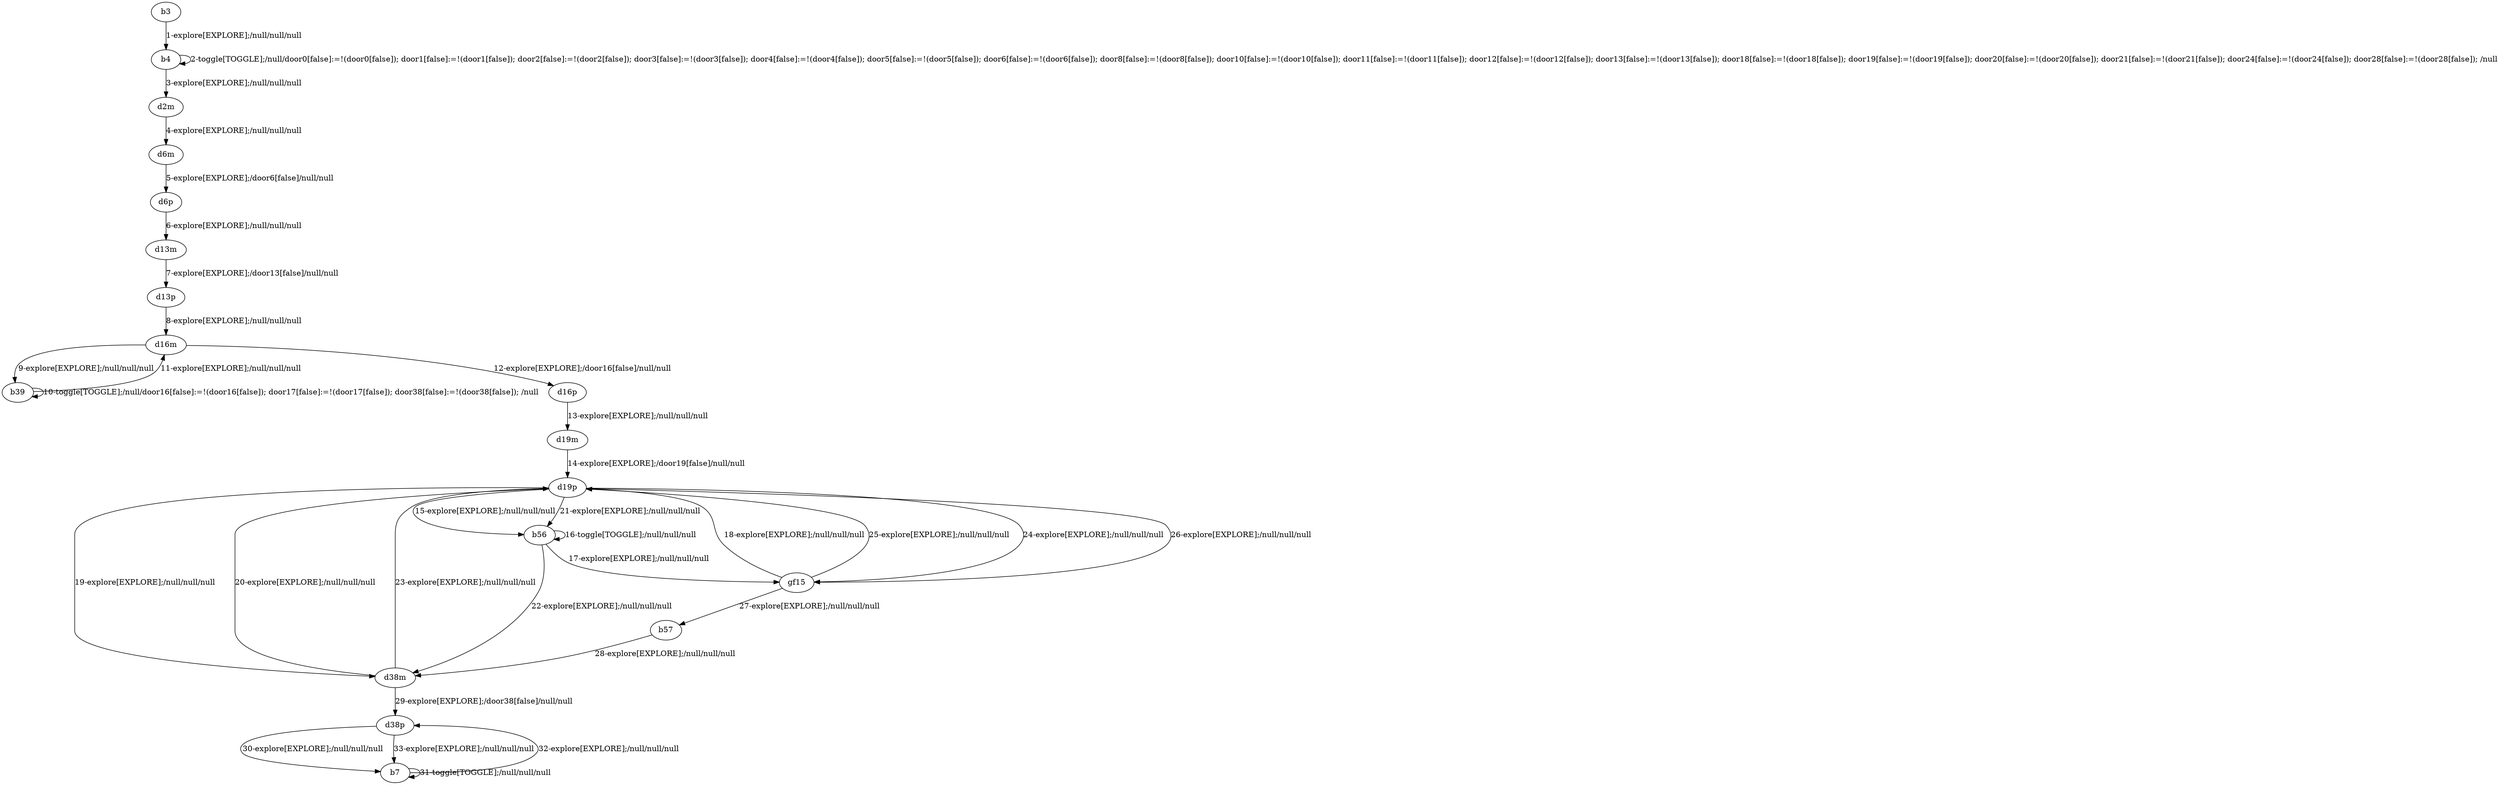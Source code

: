 # Total number of goals covered by this test: 1
# b7 --> d38p

digraph g {
"b3" -> "b4" [label = "1-explore[EXPLORE];/null/null/null"];
"b4" -> "b4" [label = "2-toggle[TOGGLE];/null/door0[false]:=!(door0[false]); door1[false]:=!(door1[false]); door2[false]:=!(door2[false]); door3[false]:=!(door3[false]); door4[false]:=!(door4[false]); door5[false]:=!(door5[false]); door6[false]:=!(door6[false]); door8[false]:=!(door8[false]); door10[false]:=!(door10[false]); door11[false]:=!(door11[false]); door12[false]:=!(door12[false]); door13[false]:=!(door13[false]); door18[false]:=!(door18[false]); door19[false]:=!(door19[false]); door20[false]:=!(door20[false]); door21[false]:=!(door21[false]); door24[false]:=!(door24[false]); door28[false]:=!(door28[false]); /null"];
"b4" -> "d2m" [label = "3-explore[EXPLORE];/null/null/null"];
"d2m" -> "d6m" [label = "4-explore[EXPLORE];/null/null/null"];
"d6m" -> "d6p" [label = "5-explore[EXPLORE];/door6[false]/null/null"];
"d6p" -> "d13m" [label = "6-explore[EXPLORE];/null/null/null"];
"d13m" -> "d13p" [label = "7-explore[EXPLORE];/door13[false]/null/null"];
"d13p" -> "d16m" [label = "8-explore[EXPLORE];/null/null/null"];
"d16m" -> "b39" [label = "9-explore[EXPLORE];/null/null/null"];
"b39" -> "b39" [label = "10-toggle[TOGGLE];/null/door16[false]:=!(door16[false]); door17[false]:=!(door17[false]); door38[false]:=!(door38[false]); /null"];
"b39" -> "d16m" [label = "11-explore[EXPLORE];/null/null/null"];
"d16m" -> "d16p" [label = "12-explore[EXPLORE];/door16[false]/null/null"];
"d16p" -> "d19m" [label = "13-explore[EXPLORE];/null/null/null"];
"d19m" -> "d19p" [label = "14-explore[EXPLORE];/door19[false]/null/null"];
"d19p" -> "b56" [label = "15-explore[EXPLORE];/null/null/null"];
"b56" -> "b56" [label = "16-toggle[TOGGLE];/null/null/null"];
"b56" -> "gf15" [label = "17-explore[EXPLORE];/null/null/null"];
"gf15" -> "d19p" [label = "18-explore[EXPLORE];/null/null/null"];
"d19p" -> "d38m" [label = "19-explore[EXPLORE];/null/null/null"];
"d38m" -> "d19p" [label = "20-explore[EXPLORE];/null/null/null"];
"d19p" -> "b56" [label = "21-explore[EXPLORE];/null/null/null"];
"b56" -> "d38m" [label = "22-explore[EXPLORE];/null/null/null"];
"d38m" -> "d19p" [label = "23-explore[EXPLORE];/null/null/null"];
"d19p" -> "gf15" [label = "24-explore[EXPLORE];/null/null/null"];
"gf15" -> "d19p" [label = "25-explore[EXPLORE];/null/null/null"];
"d19p" -> "gf15" [label = "26-explore[EXPLORE];/null/null/null"];
"gf15" -> "b57" [label = "27-explore[EXPLORE];/null/null/null"];
"b57" -> "d38m" [label = "28-explore[EXPLORE];/null/null/null"];
"d38m" -> "d38p" [label = "29-explore[EXPLORE];/door38[false]/null/null"];
"d38p" -> "b7" [label = "30-explore[EXPLORE];/null/null/null"];
"b7" -> "b7" [label = "31-toggle[TOGGLE];/null/null/null"];
"b7" -> "d38p" [label = "32-explore[EXPLORE];/null/null/null"];
"d38p" -> "b7" [label = "33-explore[EXPLORE];/null/null/null"];
}